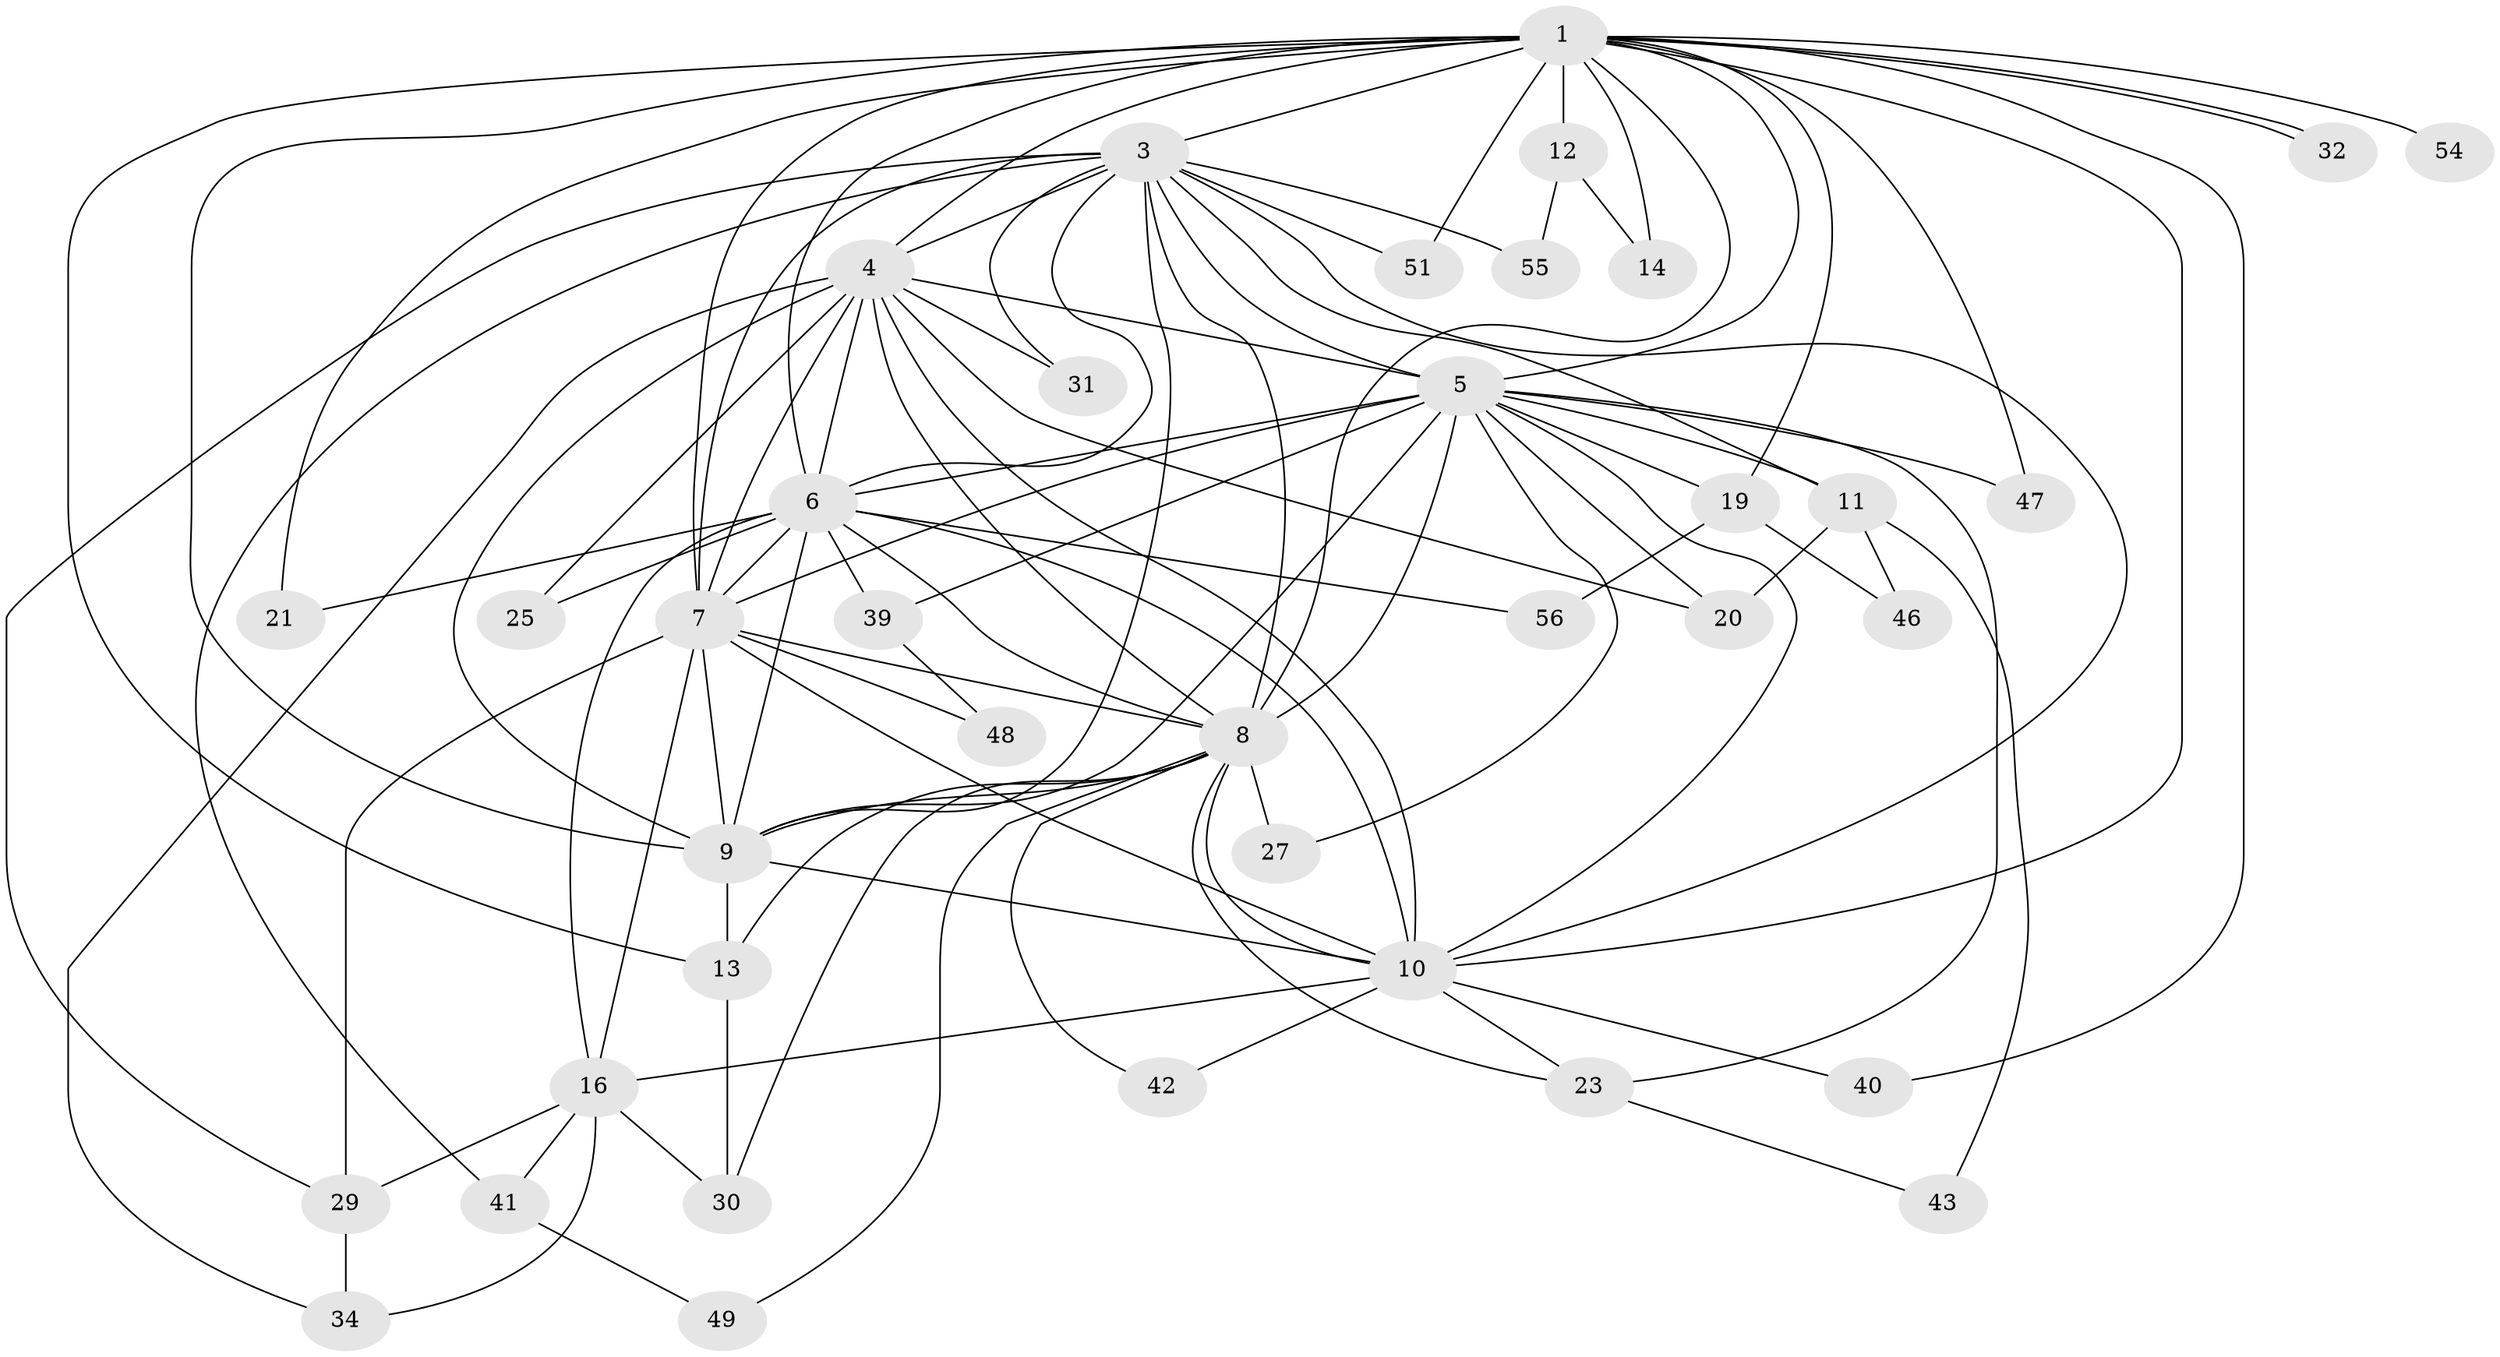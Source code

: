 // original degree distribution, {18: 0.017857142857142856, 15: 0.017857142857142856, 17: 0.017857142857142856, 13: 0.017857142857142856, 20: 0.017857142857142856, 14: 0.03571428571428571, 16: 0.03571428571428571, 11: 0.017857142857142856, 5: 0.03571428571428571, 4: 0.07142857142857142, 3: 0.16071428571428573, 2: 0.5357142857142857, 7: 0.017857142857142856}
// Generated by graph-tools (version 1.1) at 2025/11/02/27/25 16:11:07]
// undirected, 38 vertices, 99 edges
graph export_dot {
graph [start="1"]
  node [color=gray90,style=filled];
  1 [super="+2"];
  3 [super="+18"];
  4 [super="+53"];
  5 [super="+15"];
  6 [super="+38"];
  7 [super="+26"];
  8 [super="+17"];
  9 [super="+28"];
  10 [super="+45"];
  11;
  12 [super="+24"];
  13 [super="+22"];
  14;
  16 [super="+44"];
  19 [super="+50"];
  20 [super="+37"];
  21;
  23 [super="+36"];
  25;
  27;
  29 [super="+33"];
  30 [super="+35"];
  31;
  32;
  34;
  39;
  40;
  41;
  42;
  43;
  46;
  47;
  48;
  49;
  51 [super="+52"];
  54;
  55;
  56;
  1 -- 3 [weight=2];
  1 -- 4 [weight=2];
  1 -- 5 [weight=2];
  1 -- 6 [weight=2];
  1 -- 7 [weight=2];
  1 -- 8 [weight=2];
  1 -- 9 [weight=2];
  1 -- 10 [weight=2];
  1 -- 12 [weight=2];
  1 -- 19 [weight=2];
  1 -- 21;
  1 -- 32;
  1 -- 32;
  1 -- 40;
  1 -- 47;
  1 -- 51 [weight=2];
  1 -- 14;
  1 -- 54;
  1 -- 13;
  3 -- 4;
  3 -- 5;
  3 -- 6;
  3 -- 7;
  3 -- 8;
  3 -- 9;
  3 -- 10;
  3 -- 11;
  3 -- 31;
  3 -- 41;
  3 -- 55;
  3 -- 29;
  3 -- 51;
  4 -- 5;
  4 -- 6;
  4 -- 7;
  4 -- 8;
  4 -- 9;
  4 -- 10;
  4 -- 25;
  4 -- 31;
  4 -- 20;
  4 -- 34;
  5 -- 6;
  5 -- 7 [weight=3];
  5 -- 8 [weight=2];
  5 -- 9 [weight=2];
  5 -- 10;
  5 -- 11;
  5 -- 20;
  5 -- 23;
  5 -- 27;
  5 -- 39;
  5 -- 47;
  5 -- 19;
  6 -- 7 [weight=2];
  6 -- 8;
  6 -- 9;
  6 -- 10;
  6 -- 16;
  6 -- 21;
  6 -- 25;
  6 -- 39;
  6 -- 56;
  7 -- 8;
  7 -- 9;
  7 -- 10 [weight=2];
  7 -- 16;
  7 -- 29;
  7 -- 48;
  8 -- 9;
  8 -- 10;
  8 -- 13;
  8 -- 23;
  8 -- 27;
  8 -- 30;
  8 -- 42;
  8 -- 49;
  9 -- 10;
  9 -- 13;
  10 -- 40;
  10 -- 42;
  10 -- 23;
  10 -- 16;
  11 -- 20;
  11 -- 43;
  11 -- 46;
  12 -- 14 [weight=2];
  12 -- 55;
  13 -- 30;
  16 -- 29;
  16 -- 30;
  16 -- 34;
  16 -- 41;
  19 -- 46;
  19 -- 56;
  23 -- 43;
  29 -- 34;
  39 -- 48;
  41 -- 49;
}
